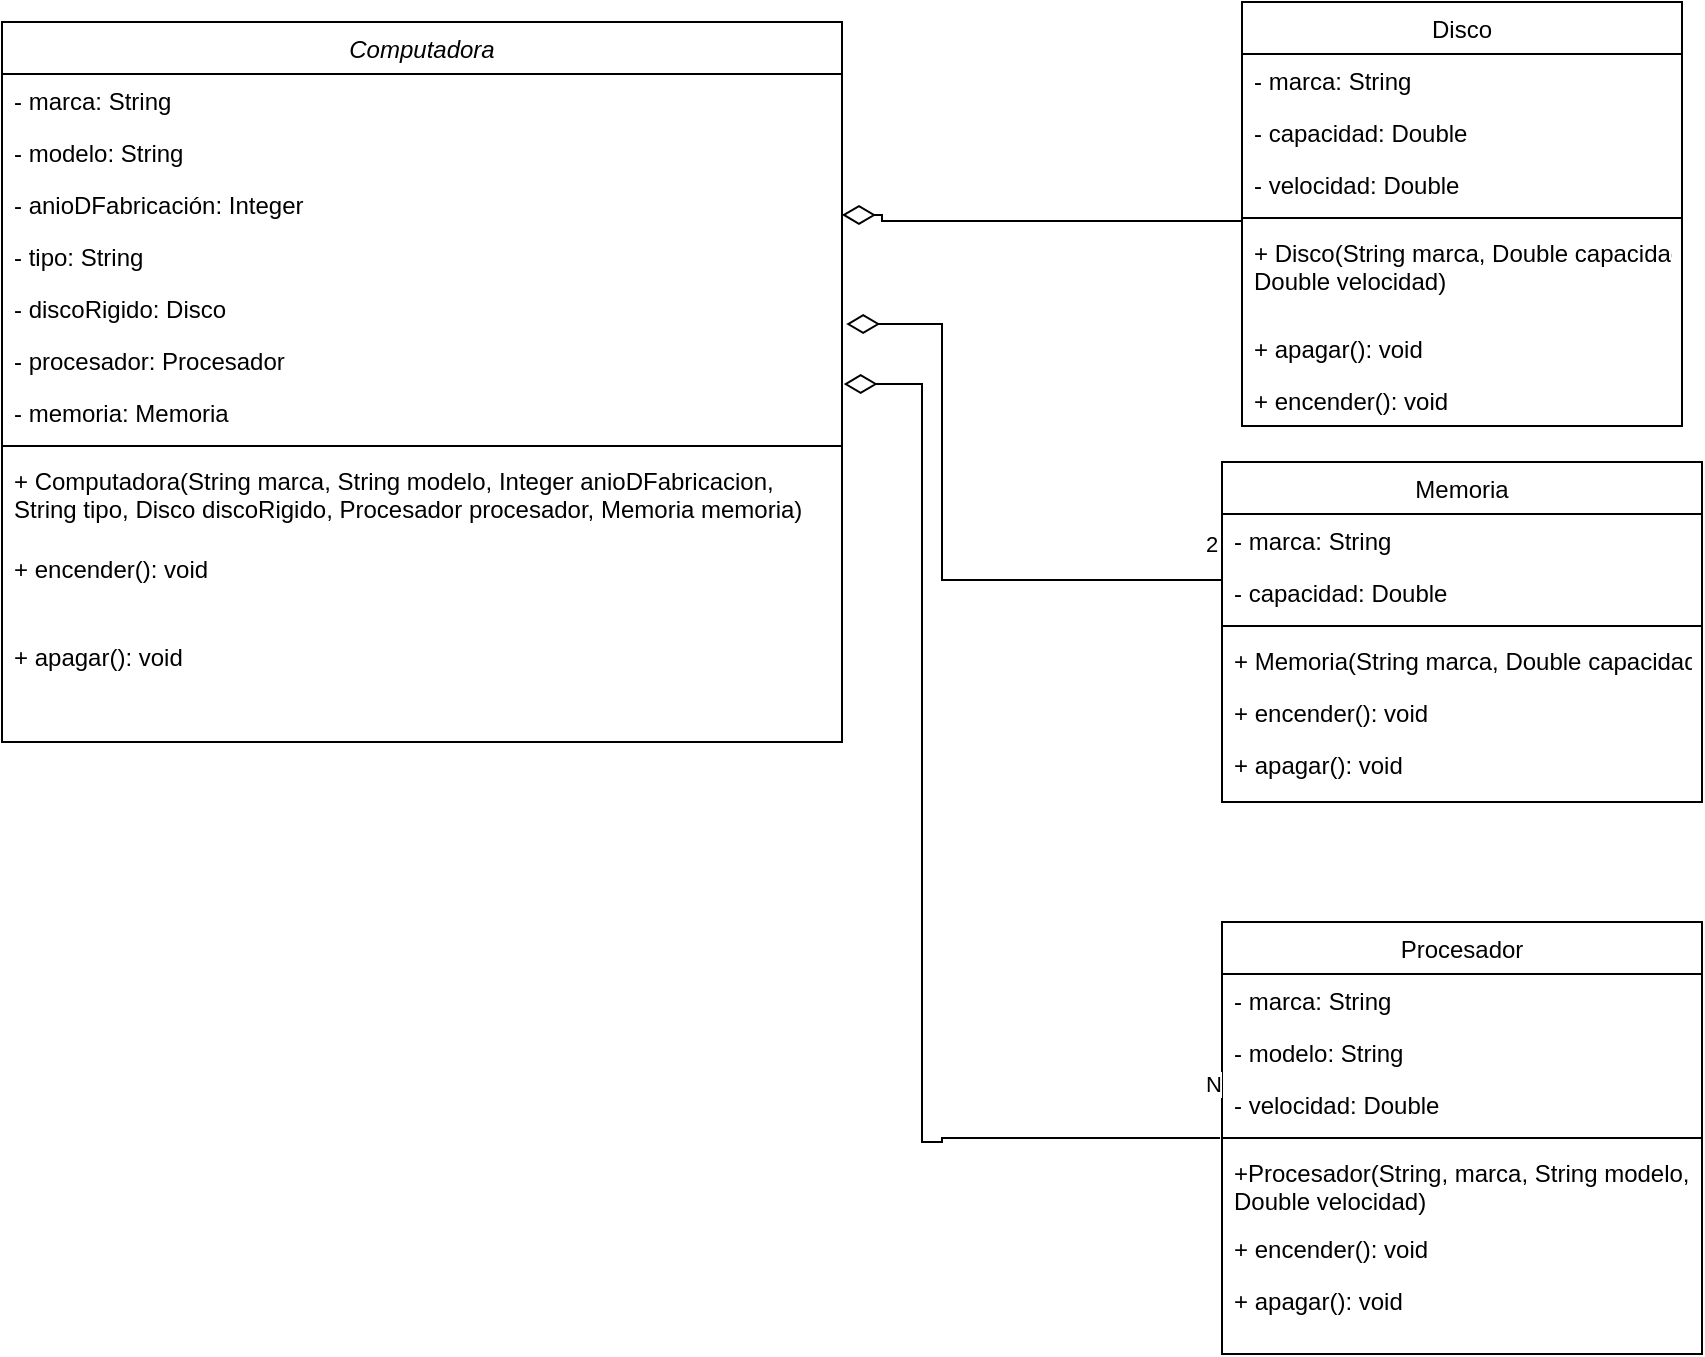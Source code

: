 <mxfile version="21.7.1" type="github">
  <diagram id="C5RBs43oDa-KdzZeNtuy" name="Page-1">
    <mxGraphModel dx="1311" dy="718" grid="1" gridSize="10" guides="1" tooltips="1" connect="1" arrows="1" fold="1" page="1" pageScale="1" pageWidth="827" pageHeight="1169" math="0" shadow="0">
      <root>
        <mxCell id="WIyWlLk6GJQsqaUBKTNV-0" />
        <mxCell id="WIyWlLk6GJQsqaUBKTNV-1" parent="WIyWlLk6GJQsqaUBKTNV-0" />
        <mxCell id="zkfFHV4jXpPFQw0GAbJ--0" value="Computadora" style="swimlane;fontStyle=2;align=center;verticalAlign=top;childLayout=stackLayout;horizontal=1;startSize=26;horizontalStack=0;resizeParent=1;resizeLast=0;collapsible=1;marginBottom=0;rounded=0;shadow=0;strokeWidth=1;" parent="WIyWlLk6GJQsqaUBKTNV-1" vertex="1">
          <mxGeometry x="20" y="120" width="420" height="360" as="geometry">
            <mxRectangle x="220" y="120" width="160" height="26" as="alternateBounds" />
          </mxGeometry>
        </mxCell>
        <mxCell id="zkfFHV4jXpPFQw0GAbJ--1" value="- marca: String" style="text;align=left;verticalAlign=top;spacingLeft=4;spacingRight=4;overflow=hidden;rotatable=0;points=[[0,0.5],[1,0.5]];portConstraint=eastwest;" parent="zkfFHV4jXpPFQw0GAbJ--0" vertex="1">
          <mxGeometry y="26" width="420" height="26" as="geometry" />
        </mxCell>
        <mxCell id="zkfFHV4jXpPFQw0GAbJ--2" value="- modelo: String" style="text;align=left;verticalAlign=top;spacingLeft=4;spacingRight=4;overflow=hidden;rotatable=0;points=[[0,0.5],[1,0.5]];portConstraint=eastwest;rounded=0;shadow=0;html=0;" parent="zkfFHV4jXpPFQw0GAbJ--0" vertex="1">
          <mxGeometry y="52" width="420" height="26" as="geometry" />
        </mxCell>
        <mxCell id="zkfFHV4jXpPFQw0GAbJ--3" value="- anioDFabricación: Integer" style="text;align=left;verticalAlign=top;spacingLeft=4;spacingRight=4;overflow=hidden;rotatable=0;points=[[0,0.5],[1,0.5]];portConstraint=eastwest;rounded=0;shadow=0;html=0;" parent="zkfFHV4jXpPFQw0GAbJ--0" vertex="1">
          <mxGeometry y="78" width="420" height="26" as="geometry" />
        </mxCell>
        <mxCell id="YvY8c_Dd0cQkIwtfko4A-0" value="- tipo: String" style="text;align=left;verticalAlign=top;spacingLeft=4;spacingRight=4;overflow=hidden;rotatable=0;points=[[0,0.5],[1,0.5]];portConstraint=eastwest;rounded=0;shadow=0;html=0;" vertex="1" parent="zkfFHV4jXpPFQw0GAbJ--0">
          <mxGeometry y="104" width="420" height="26" as="geometry" />
        </mxCell>
        <mxCell id="YvY8c_Dd0cQkIwtfko4A-2" value="- discoRigido: Disco" style="text;align=left;verticalAlign=top;spacingLeft=4;spacingRight=4;overflow=hidden;rotatable=0;points=[[0,0.5],[1,0.5]];portConstraint=eastwest;rounded=0;shadow=0;html=0;" vertex="1" parent="zkfFHV4jXpPFQw0GAbJ--0">
          <mxGeometry y="130" width="420" height="26" as="geometry" />
        </mxCell>
        <mxCell id="YvY8c_Dd0cQkIwtfko4A-3" value="- procesador: Procesador" style="text;align=left;verticalAlign=top;spacingLeft=4;spacingRight=4;overflow=hidden;rotatable=0;points=[[0,0.5],[1,0.5]];portConstraint=eastwest;rounded=0;shadow=0;html=0;" vertex="1" parent="zkfFHV4jXpPFQw0GAbJ--0">
          <mxGeometry y="156" width="420" height="26" as="geometry" />
        </mxCell>
        <mxCell id="YvY8c_Dd0cQkIwtfko4A-1" value="- memoria: Memoria" style="text;align=left;verticalAlign=top;spacingLeft=4;spacingRight=4;overflow=hidden;rotatable=0;points=[[0,0.5],[1,0.5]];portConstraint=eastwest;rounded=0;shadow=0;html=0;" vertex="1" parent="zkfFHV4jXpPFQw0GAbJ--0">
          <mxGeometry y="182" width="420" height="26" as="geometry" />
        </mxCell>
        <mxCell id="zkfFHV4jXpPFQw0GAbJ--4" value="" style="line;html=1;strokeWidth=1;align=left;verticalAlign=middle;spacingTop=-1;spacingLeft=3;spacingRight=3;rotatable=0;labelPosition=right;points=[];portConstraint=eastwest;" parent="zkfFHV4jXpPFQw0GAbJ--0" vertex="1">
          <mxGeometry y="208" width="420" height="8" as="geometry" />
        </mxCell>
        <mxCell id="zkfFHV4jXpPFQw0GAbJ--5" value="+ Computadora(String marca, String modelo, Integer anioDFabricacion, &#xa;String tipo, Disco discoRigido, Procesador procesador, Memoria memoria)" style="text;align=left;verticalAlign=top;spacingLeft=4;spacingRight=4;overflow=hidden;rotatable=0;points=[[0,0.5],[1,0.5]];portConstraint=eastwest;" parent="zkfFHV4jXpPFQw0GAbJ--0" vertex="1">
          <mxGeometry y="216" width="420" height="44" as="geometry" />
        </mxCell>
        <mxCell id="YvY8c_Dd0cQkIwtfko4A-36" value="+ encender(): void" style="text;align=left;verticalAlign=top;spacingLeft=4;spacingRight=4;overflow=hidden;rotatable=0;points=[[0,0.5],[1,0.5]];portConstraint=eastwest;" vertex="1" parent="zkfFHV4jXpPFQw0GAbJ--0">
          <mxGeometry y="260" width="420" height="44" as="geometry" />
        </mxCell>
        <mxCell id="YvY8c_Dd0cQkIwtfko4A-40" value="+ apagar(): void" style="text;align=left;verticalAlign=top;spacingLeft=4;spacingRight=4;overflow=hidden;rotatable=0;points=[[0,0.5],[1,0.5]];portConstraint=eastwest;" vertex="1" parent="zkfFHV4jXpPFQw0GAbJ--0">
          <mxGeometry y="304" width="420" height="44" as="geometry" />
        </mxCell>
        <mxCell id="zkfFHV4jXpPFQw0GAbJ--17" value="Disco" style="swimlane;fontStyle=0;align=center;verticalAlign=top;childLayout=stackLayout;horizontal=1;startSize=26;horizontalStack=0;resizeParent=1;resizeLast=0;collapsible=1;marginBottom=0;rounded=0;shadow=0;strokeWidth=1;" parent="WIyWlLk6GJQsqaUBKTNV-1" vertex="1">
          <mxGeometry x="640" y="110" width="220" height="212" as="geometry">
            <mxRectangle x="550" y="140" width="160" height="26" as="alternateBounds" />
          </mxGeometry>
        </mxCell>
        <mxCell id="zkfFHV4jXpPFQw0GAbJ--18" value="- marca: String" style="text;align=left;verticalAlign=top;spacingLeft=4;spacingRight=4;overflow=hidden;rotatable=0;points=[[0,0.5],[1,0.5]];portConstraint=eastwest;" parent="zkfFHV4jXpPFQw0GAbJ--17" vertex="1">
          <mxGeometry y="26" width="220" height="26" as="geometry" />
        </mxCell>
        <mxCell id="zkfFHV4jXpPFQw0GAbJ--19" value="- capacidad: Double" style="text;align=left;verticalAlign=top;spacingLeft=4;spacingRight=4;overflow=hidden;rotatable=0;points=[[0,0.5],[1,0.5]];portConstraint=eastwest;rounded=0;shadow=0;html=0;" parent="zkfFHV4jXpPFQw0GAbJ--17" vertex="1">
          <mxGeometry y="52" width="220" height="26" as="geometry" />
        </mxCell>
        <mxCell id="zkfFHV4jXpPFQw0GAbJ--20" value="- velocidad: Double" style="text;align=left;verticalAlign=top;spacingLeft=4;spacingRight=4;overflow=hidden;rotatable=0;points=[[0,0.5],[1,0.5]];portConstraint=eastwest;rounded=0;shadow=0;html=0;" parent="zkfFHV4jXpPFQw0GAbJ--17" vertex="1">
          <mxGeometry y="78" width="220" height="26" as="geometry" />
        </mxCell>
        <mxCell id="zkfFHV4jXpPFQw0GAbJ--23" value="" style="line;html=1;strokeWidth=1;align=left;verticalAlign=middle;spacingTop=-1;spacingLeft=3;spacingRight=3;rotatable=0;labelPosition=right;points=[];portConstraint=eastwest;" parent="zkfFHV4jXpPFQw0GAbJ--17" vertex="1">
          <mxGeometry y="104" width="220" height="8" as="geometry" />
        </mxCell>
        <mxCell id="zkfFHV4jXpPFQw0GAbJ--24" value="+ Disco(String marca, Double capacidad,&#xa;Double velocidad)" style="text;align=left;verticalAlign=top;spacingLeft=4;spacingRight=4;overflow=hidden;rotatable=0;points=[[0,0.5],[1,0.5]];portConstraint=eastwest;" parent="zkfFHV4jXpPFQw0GAbJ--17" vertex="1">
          <mxGeometry y="112" width="220" height="48" as="geometry" />
        </mxCell>
        <mxCell id="YvY8c_Dd0cQkIwtfko4A-44" value="+ apagar(): void" style="text;align=left;verticalAlign=top;spacingLeft=4;spacingRight=4;overflow=hidden;rotatable=0;points=[[0,0.5],[1,0.5]];portConstraint=eastwest;" vertex="1" parent="zkfFHV4jXpPFQw0GAbJ--17">
          <mxGeometry y="160" width="220" height="26" as="geometry" />
        </mxCell>
        <mxCell id="YvY8c_Dd0cQkIwtfko4A-43" value="+ encender(): void" style="text;align=left;verticalAlign=top;spacingLeft=4;spacingRight=4;overflow=hidden;rotatable=0;points=[[0,0.5],[1,0.5]];portConstraint=eastwest;" vertex="1" parent="zkfFHV4jXpPFQw0GAbJ--17">
          <mxGeometry y="186" width="220" height="26" as="geometry" />
        </mxCell>
        <mxCell id="YvY8c_Dd0cQkIwtfko4A-8" value="Memoria" style="swimlane;fontStyle=0;align=center;verticalAlign=top;childLayout=stackLayout;horizontal=1;startSize=26;horizontalStack=0;resizeParent=1;resizeLast=0;collapsible=1;marginBottom=0;rounded=0;shadow=0;strokeWidth=1;" vertex="1" parent="WIyWlLk6GJQsqaUBKTNV-1">
          <mxGeometry x="630" y="340" width="240" height="170" as="geometry">
            <mxRectangle x="550" y="140" width="160" height="26" as="alternateBounds" />
          </mxGeometry>
        </mxCell>
        <mxCell id="YvY8c_Dd0cQkIwtfko4A-9" value="- marca: String" style="text;align=left;verticalAlign=top;spacingLeft=4;spacingRight=4;overflow=hidden;rotatable=0;points=[[0,0.5],[1,0.5]];portConstraint=eastwest;" vertex="1" parent="YvY8c_Dd0cQkIwtfko4A-8">
          <mxGeometry y="26" width="240" height="26" as="geometry" />
        </mxCell>
        <mxCell id="YvY8c_Dd0cQkIwtfko4A-10" value="- capacidad: Double" style="text;align=left;verticalAlign=top;spacingLeft=4;spacingRight=4;overflow=hidden;rotatable=0;points=[[0,0.5],[1,0.5]];portConstraint=eastwest;rounded=0;shadow=0;html=0;" vertex="1" parent="YvY8c_Dd0cQkIwtfko4A-8">
          <mxGeometry y="52" width="240" height="26" as="geometry" />
        </mxCell>
        <mxCell id="YvY8c_Dd0cQkIwtfko4A-12" value="" style="line;html=1;strokeWidth=1;align=left;verticalAlign=middle;spacingTop=-1;spacingLeft=3;spacingRight=3;rotatable=0;labelPosition=right;points=[];portConstraint=eastwest;" vertex="1" parent="YvY8c_Dd0cQkIwtfko4A-8">
          <mxGeometry y="78" width="240" height="8" as="geometry" />
        </mxCell>
        <mxCell id="YvY8c_Dd0cQkIwtfko4A-13" value="+ Memoria(String marca, Double capacidad)" style="text;align=left;verticalAlign=top;spacingLeft=4;spacingRight=4;overflow=hidden;rotatable=0;points=[[0,0.5],[1,0.5]];portConstraint=eastwest;" vertex="1" parent="YvY8c_Dd0cQkIwtfko4A-8">
          <mxGeometry y="86" width="240" height="26" as="geometry" />
        </mxCell>
        <mxCell id="YvY8c_Dd0cQkIwtfko4A-41" value="+ encender(): void" style="text;align=left;verticalAlign=top;spacingLeft=4;spacingRight=4;overflow=hidden;rotatable=0;points=[[0,0.5],[1,0.5]];portConstraint=eastwest;" vertex="1" parent="YvY8c_Dd0cQkIwtfko4A-8">
          <mxGeometry y="112" width="240" height="26" as="geometry" />
        </mxCell>
        <mxCell id="YvY8c_Dd0cQkIwtfko4A-42" value="+ apagar(): void" style="text;align=left;verticalAlign=top;spacingLeft=4;spacingRight=4;overflow=hidden;rotatable=0;points=[[0,0.5],[1,0.5]];portConstraint=eastwest;" vertex="1" parent="YvY8c_Dd0cQkIwtfko4A-8">
          <mxGeometry y="138" width="240" height="26" as="geometry" />
        </mxCell>
        <mxCell id="YvY8c_Dd0cQkIwtfko4A-15" value="Procesador" style="swimlane;fontStyle=0;align=center;verticalAlign=top;childLayout=stackLayout;horizontal=1;startSize=26;horizontalStack=0;resizeParent=1;resizeLast=0;collapsible=1;marginBottom=0;rounded=0;shadow=0;strokeWidth=1;" vertex="1" parent="WIyWlLk6GJQsqaUBKTNV-1">
          <mxGeometry x="630" y="570" width="240" height="216" as="geometry">
            <mxRectangle x="550" y="140" width="160" height="26" as="alternateBounds" />
          </mxGeometry>
        </mxCell>
        <mxCell id="YvY8c_Dd0cQkIwtfko4A-16" value="- marca: String" style="text;align=left;verticalAlign=top;spacingLeft=4;spacingRight=4;overflow=hidden;rotatable=0;points=[[0,0.5],[1,0.5]];portConstraint=eastwest;" vertex="1" parent="YvY8c_Dd0cQkIwtfko4A-15">
          <mxGeometry y="26" width="240" height="26" as="geometry" />
        </mxCell>
        <mxCell id="YvY8c_Dd0cQkIwtfko4A-17" value="- modelo: String" style="text;align=left;verticalAlign=top;spacingLeft=4;spacingRight=4;overflow=hidden;rotatable=0;points=[[0,0.5],[1,0.5]];portConstraint=eastwest;rounded=0;shadow=0;html=0;" vertex="1" parent="YvY8c_Dd0cQkIwtfko4A-15">
          <mxGeometry y="52" width="240" height="26" as="geometry" />
        </mxCell>
        <mxCell id="YvY8c_Dd0cQkIwtfko4A-18" value="- velocidad: Double" style="text;align=left;verticalAlign=top;spacingLeft=4;spacingRight=4;overflow=hidden;rotatable=0;points=[[0,0.5],[1,0.5]];portConstraint=eastwest;rounded=0;shadow=0;html=0;" vertex="1" parent="YvY8c_Dd0cQkIwtfko4A-15">
          <mxGeometry y="78" width="240" height="26" as="geometry" />
        </mxCell>
        <mxCell id="YvY8c_Dd0cQkIwtfko4A-19" value="" style="line;html=1;strokeWidth=1;align=left;verticalAlign=middle;spacingTop=-1;spacingLeft=3;spacingRight=3;rotatable=0;labelPosition=right;points=[];portConstraint=eastwest;" vertex="1" parent="YvY8c_Dd0cQkIwtfko4A-15">
          <mxGeometry y="104" width="240" height="8" as="geometry" />
        </mxCell>
        <mxCell id="YvY8c_Dd0cQkIwtfko4A-20" value="+Procesador(String, marca, String modelo,&#xa;Double velocidad)" style="text;align=left;verticalAlign=top;spacingLeft=4;spacingRight=4;overflow=hidden;rotatable=0;points=[[0,0.5],[1,0.5]];portConstraint=eastwest;" vertex="1" parent="YvY8c_Dd0cQkIwtfko4A-15">
          <mxGeometry y="112" width="240" height="38" as="geometry" />
        </mxCell>
        <mxCell id="YvY8c_Dd0cQkIwtfko4A-46" value="+ encender(): void" style="text;align=left;verticalAlign=top;spacingLeft=4;spacingRight=4;overflow=hidden;rotatable=0;points=[[0,0.5],[1,0.5]];portConstraint=eastwest;" vertex="1" parent="YvY8c_Dd0cQkIwtfko4A-15">
          <mxGeometry y="150" width="240" height="26" as="geometry" />
        </mxCell>
        <mxCell id="YvY8c_Dd0cQkIwtfko4A-47" value="+ apagar(): void" style="text;align=left;verticalAlign=top;spacingLeft=4;spacingRight=4;overflow=hidden;rotatable=0;points=[[0,0.5],[1,0.5]];portConstraint=eastwest;" vertex="1" parent="YvY8c_Dd0cQkIwtfko4A-15">
          <mxGeometry y="176" width="240" height="26" as="geometry" />
        </mxCell>
        <mxCell id="YvY8c_Dd0cQkIwtfko4A-32" value="2" style="endArrow=none;html=1;endSize=12;startArrow=diamondThin;startSize=14;startFill=0;edgeStyle=orthogonalEdgeStyle;align=left;verticalAlign=bottom;rounded=0;exitX=1.005;exitY=0.808;exitDx=0;exitDy=0;exitPerimeter=0;endFill=0;" edge="1" parent="WIyWlLk6GJQsqaUBKTNV-1" source="YvY8c_Dd0cQkIwtfko4A-2">
          <mxGeometry x="0.937" y="9" relative="1" as="geometry">
            <mxPoint x="490" y="263" as="sourcePoint" />
            <mxPoint x="630" y="399" as="targetPoint" />
            <Array as="points">
              <mxPoint x="490" y="271" />
              <mxPoint x="490" y="399" />
            </Array>
            <mxPoint as="offset" />
          </mxGeometry>
        </mxCell>
        <mxCell id="YvY8c_Dd0cQkIwtfko4A-35" value="N" style="endArrow=none;html=1;endSize=12;startArrow=diamondThin;startSize=14;startFill=0;edgeStyle=orthogonalEdgeStyle;align=left;verticalAlign=bottom;rounded=0;entryX=-0.004;entryY=1.154;entryDx=0;entryDy=0;entryPerimeter=0;exitX=1.002;exitY=-0.038;exitDx=0;exitDy=0;exitPerimeter=0;endFill=0;" edge="1" parent="WIyWlLk6GJQsqaUBKTNV-1" source="YvY8c_Dd0cQkIwtfko4A-1" target="YvY8c_Dd0cQkIwtfko4A-18">
          <mxGeometry x="0.968" y="18" relative="1" as="geometry">
            <mxPoint x="440" y="500" as="sourcePoint" />
            <mxPoint x="600" y="500" as="targetPoint" />
            <Array as="points">
              <mxPoint x="480" y="301" />
              <mxPoint x="480" y="680" />
              <mxPoint x="490" y="680" />
              <mxPoint x="490" y="678" />
            </Array>
            <mxPoint as="offset" />
          </mxGeometry>
        </mxCell>
        <mxCell id="YvY8c_Dd0cQkIwtfko4A-39" value="" style="endArrow=none;html=1;endSize=12;startArrow=diamondThin;startSize=14;startFill=0;edgeStyle=orthogonalEdgeStyle;align=left;verticalAlign=bottom;rounded=0;exitX=1.005;exitY=0.808;exitDx=0;exitDy=0;exitPerimeter=0;endFill=0;entryX=0;entryY=0.5;entryDx=0;entryDy=0;" edge="1" parent="WIyWlLk6GJQsqaUBKTNV-1">
          <mxGeometry x="0.937" y="9" relative="1" as="geometry">
            <mxPoint x="440" y="216.47" as="sourcePoint" />
            <mxPoint x="640" y="219.47" as="targetPoint" />
            <Array as="points">
              <mxPoint x="460" y="216" />
              <mxPoint x="460" y="220" />
            </Array>
            <mxPoint as="offset" />
          </mxGeometry>
        </mxCell>
      </root>
    </mxGraphModel>
  </diagram>
</mxfile>
